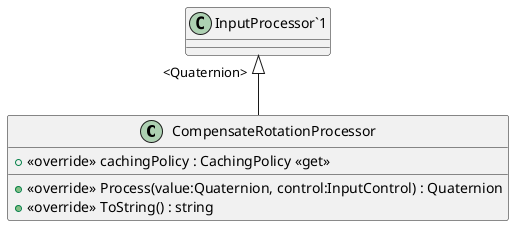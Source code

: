 @startuml
class CompensateRotationProcessor {
    + <<override>> Process(value:Quaternion, control:InputControl) : Quaternion
    + <<override>> ToString() : string
    + <<override>> cachingPolicy : CachingPolicy <<get>>
}
"InputProcessor`1" "<Quaternion>" <|-- CompensateRotationProcessor
@enduml
